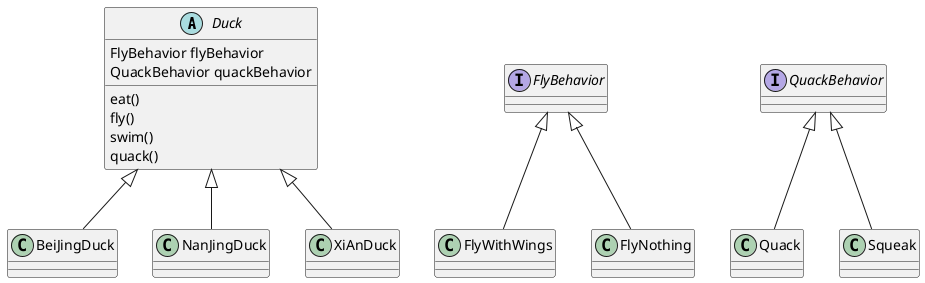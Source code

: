 @startuml

abstract class Duck{
FlyBehavior flyBehavior
QuackBehavior quackBehavior
    eat()
    fly()
    swim()
    quack()
}

class BeiJingDuck
class NanJingDuck
class XiAnDuck

Duck <|-- BeiJingDuck
Duck <|-- NanJingDuck
Duck <|-- XiAnDuck


interface FlyBehavior
interface QuackBehavior

class FlyWithWings
class FlyNothing

FlyBehavior <|-- FlyWithWings
FlyBehavior <|-- FlyNothing

class Quack
class Squeak

QuackBehavior <|-- Quack
QuackBehavior <|-- Squeak

@enduml